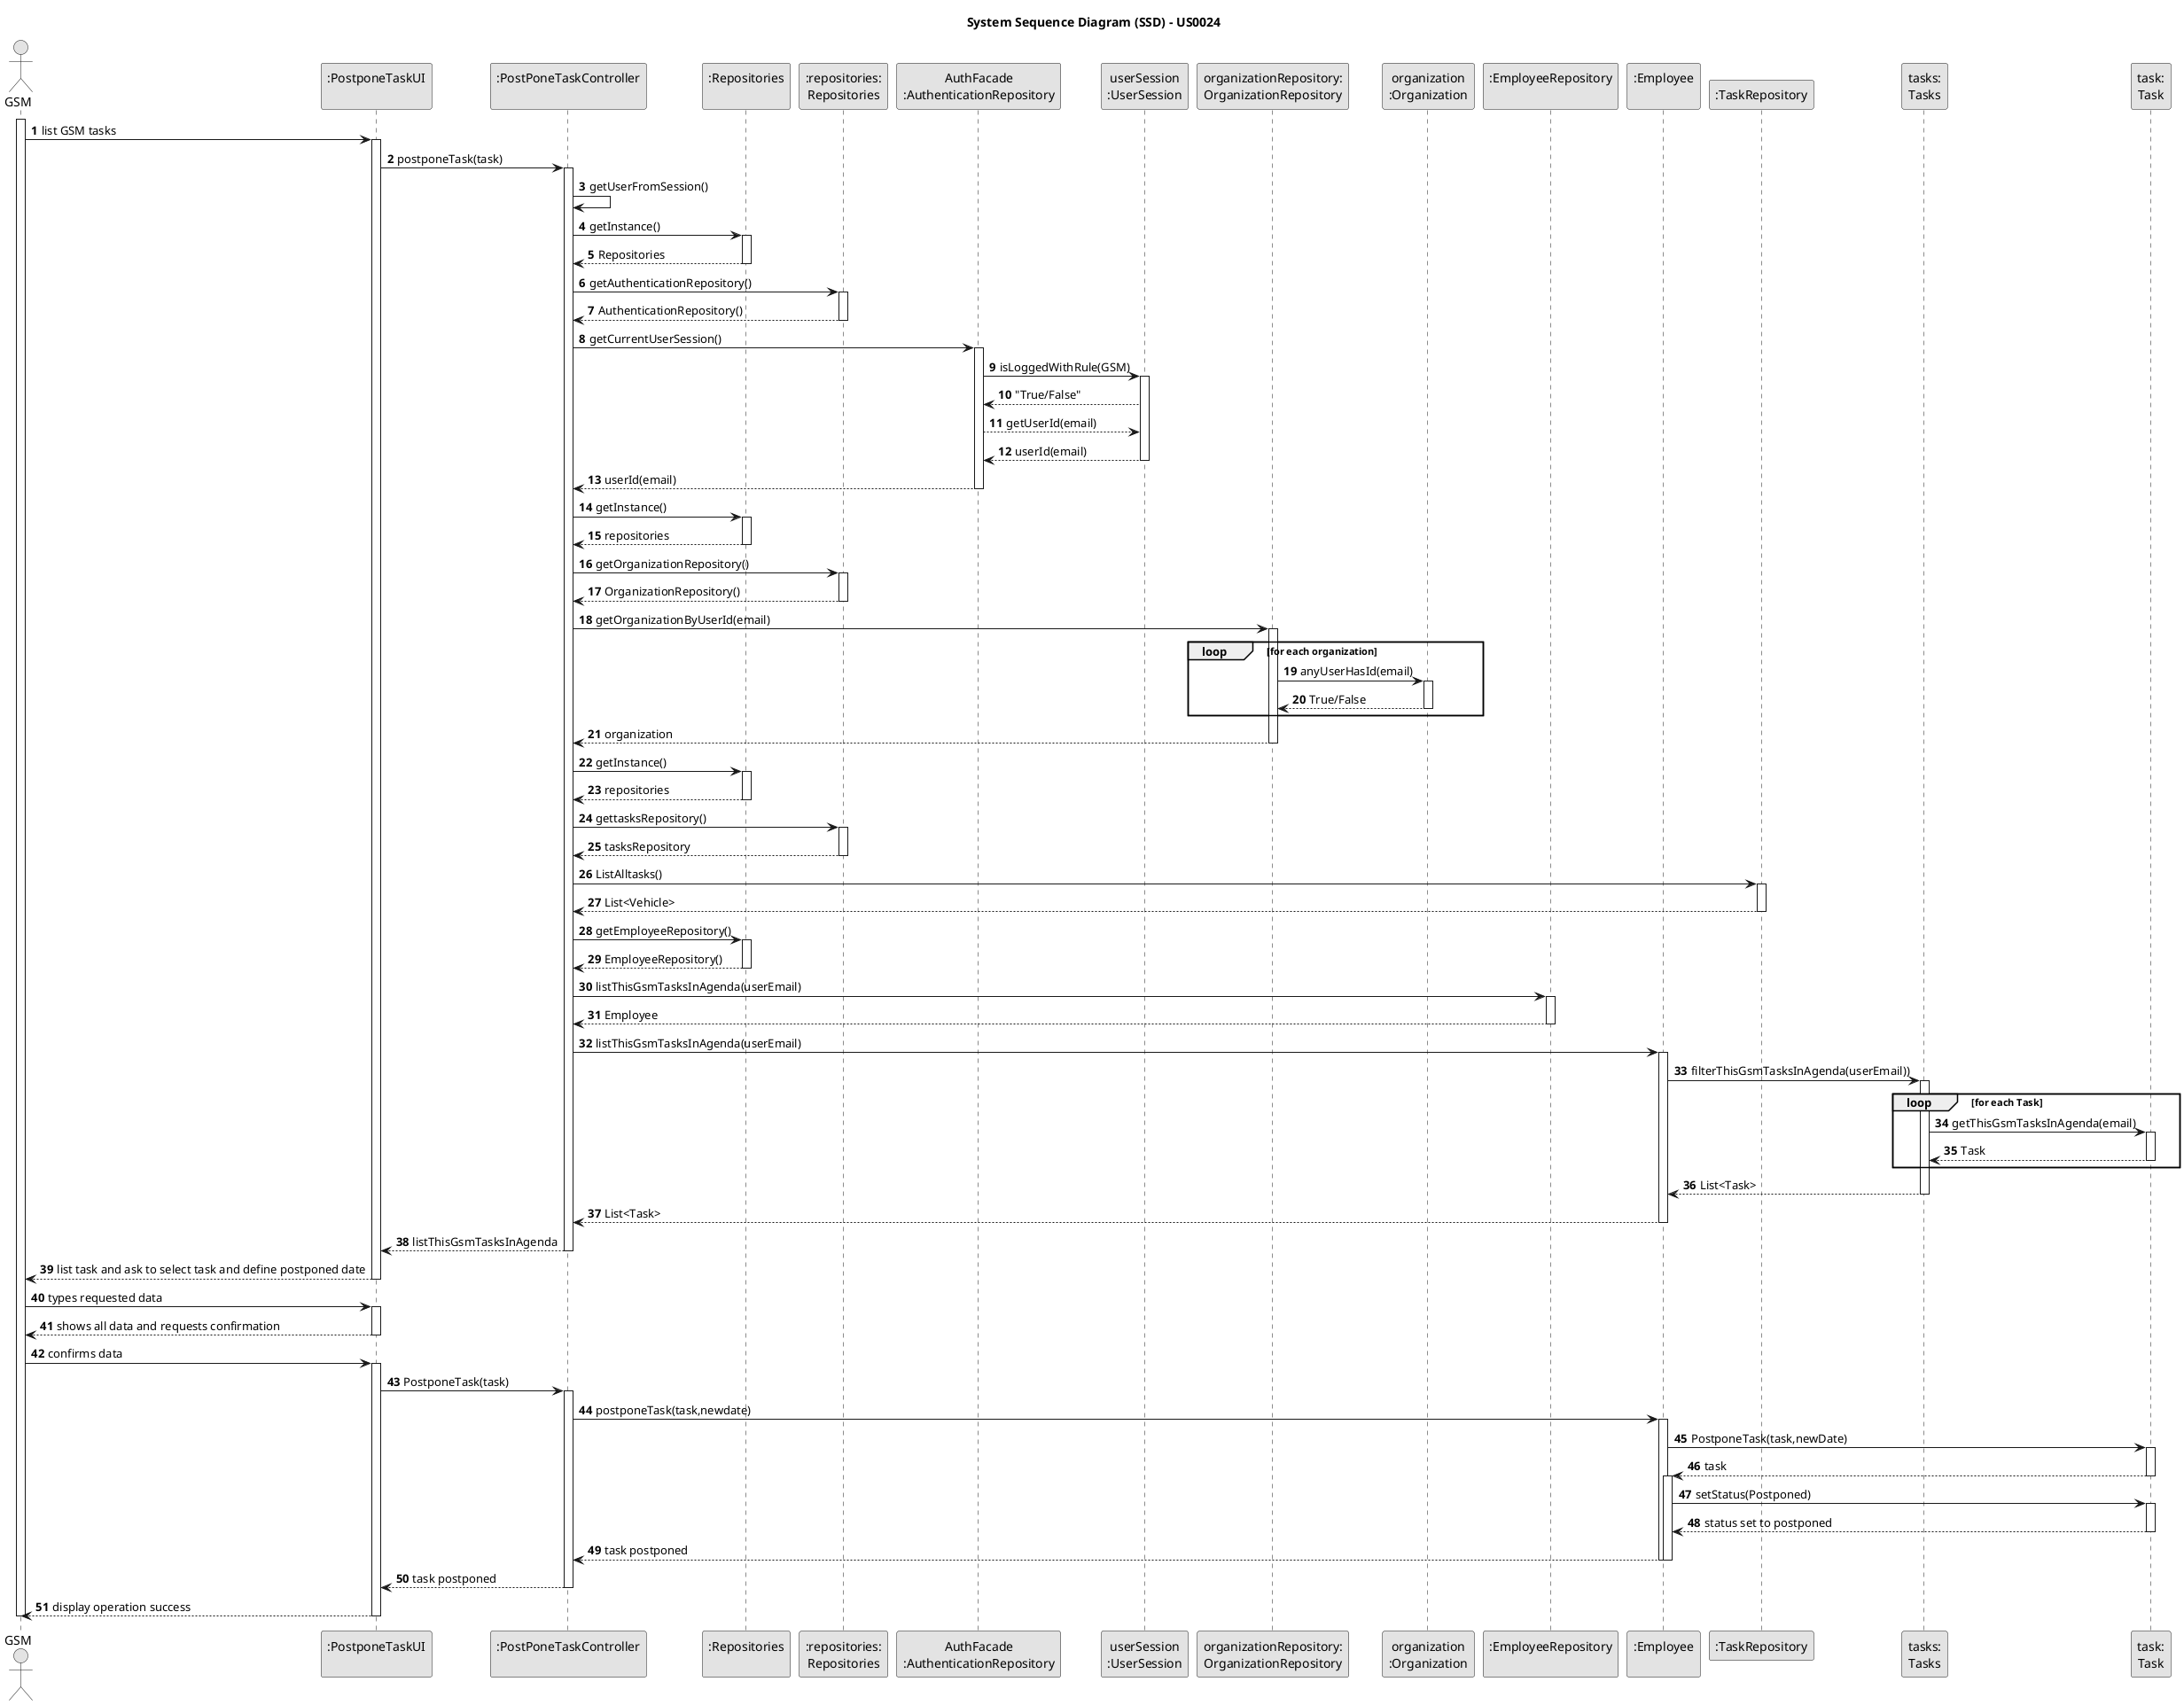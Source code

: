 @startuml
skinparam monochrome true
skinparam packageStyle rectangle
skinparam shadowing false

autonumber

title System Sequence Diagram (SSD) - US0024

actor "GSM" as GSM

participant ":PostponeTaskUI\n" as UI
participant ":PostPoneTaskController\n" as CTRL
participant ":Repositories\n" as SR
participant ":repositories:\nRepositories" as RR
participant "AuthFacade\n:AuthenticationRepository" as AUTHREP
participant "userSession\n:UserSession" as USER
participant "organizationRepository:\nOrganizationRepository" as OR
participant "organization\n:Organization" as ORG
participant ":EmployeeRepository\n" as ER
participant ":Employee\n" as E
participant ":TaskRepository" as TR
participant "tasks:\nTasks" as TASKS
participant "task:\nTask" as TASK


activate GSM

'1
    GSM -> UI : list GSM tasks
    activate UI

'6
        UI -> CTRL : postponeTask(task)
        activate CTRL


'7
        CTRL -> CTRL : getUserFromSession()
'8
        CTRL -> SR : getInstance()
        activate SR
'9
        CTRL <-- SR : Repositories
        deactivate SR
'10
        CTRL -> RR : getAuthenticationRepository()

        activate RR
'11
        CTRL <-- RR : AuthenticationRepository()
        deactivate RR


'12
        CTRL -> AUTHREP : getCurrentUserSession()

        activate AUTHREP



'13
        AUTHREP -> USER : isLoggedWithRule(GSM)

        activate USER
'14
        AUTHREP <-- USER : "True/False"

        AUTHREP --> USER : getUserId(email)
'16
        AUTHREP <-- USER : userId(email)
        deactivate USER
'17
        CTRL <-- AUTHREP : userId(email)
        deactivate AUTHREP


'18
            CTRL -> SR : getInstance()
            activate SR
'19
                SR --> CTRL : repositories
'20
            deactivate SR
            CTRL -> RR : getOrganizationRepository()
            activate RR
'21
                RR --> CTRL : OrganizationRepository()
            deactivate RR
'22
            CTRL -> OR : getOrganizationByUserId(email)
            activate OR
                loop for each organization
                    OR -> ORG : anyUserHasId(email)
                    activate ORG
'24
                        ORG --> OR : True/False
                    deactivate ORG
                end loop
'25
                OR --> CTRL : organization
            deactivate OR

        CTRL -> SR : getInstance()
        activate SR
        CTRL <-- SR : repositories
        deactivate SR
        CTRL -> RR : gettasksRepository()
        activate RR
        CTRL <-- RR : tasksRepository
        deactivate RR
        CTRL->TR : ListAlltasks()
        activate TR
        CTRL<-- TR : List<Vehicle>
        deactivate TR



'26
           CTRL -> SR : getEmployeeRepository()
            activate SR
'27
            CTRL <-- SR : EmployeeRepository()
            deactivate SR





        CTRL -> ER : listThisGsmTasksInAgenda(userEmail)
        activate ER
        CTRL <-- ER : Employee
        deactivate ER
        CTRL -> E : listThisGsmTasksInAgenda(userEmail)
        activate E
            E -> TASKS : filterThisGsmTasksInAgenda(userEmail))
            activate TASKS
                loop for each Task
                            TASKS -> TASK : getThisGsmTasksInAgenda(email)
                            activate TASK
                            TASKS <-- TASK : Task
                            deactivate TASK
                            end loop
            E<-- TASKS : List<Task>
            deactivate TASKS
        CTRL <-- E : List<Task>
        deactivate E
    UI <-- CTRL : listThisGsmTasksInAgenda
    deactivate CTRL
        UI --> GSM : list task and ask to select task and define postponed date

    deactivate UI
'3
    GSM -> UI : types requested data
    activate UI
'4
        UI --> GSM : shows all data and requests confirmation
    deactivate UI
'5
    GSM -> UI : confirms data
    activate UI

            UI -> CTRL : PostponeTask(task)
            activate CTRL
                CTRL -> E : postponeTask(task,newdate)
                activate E
                    E -> TASK : PostponeTask(task,newDate)
                    activate TASK
                        TASK -->E : task
                    deactivate TASK
                    activate E
                        E -> TASK : setStatus(Postponed)
                        activate TASK
                            TASK --> E: status set to postponed
                        deactivate TASK
                        E --> CTRL: task postponed
                    deactivate E
                deactivate E
                CTRL --> UI : task postponed
            deactivate CTRL
            UI --> GSM : display operation success
    deactivate UI
deactivate GSM

@enduml